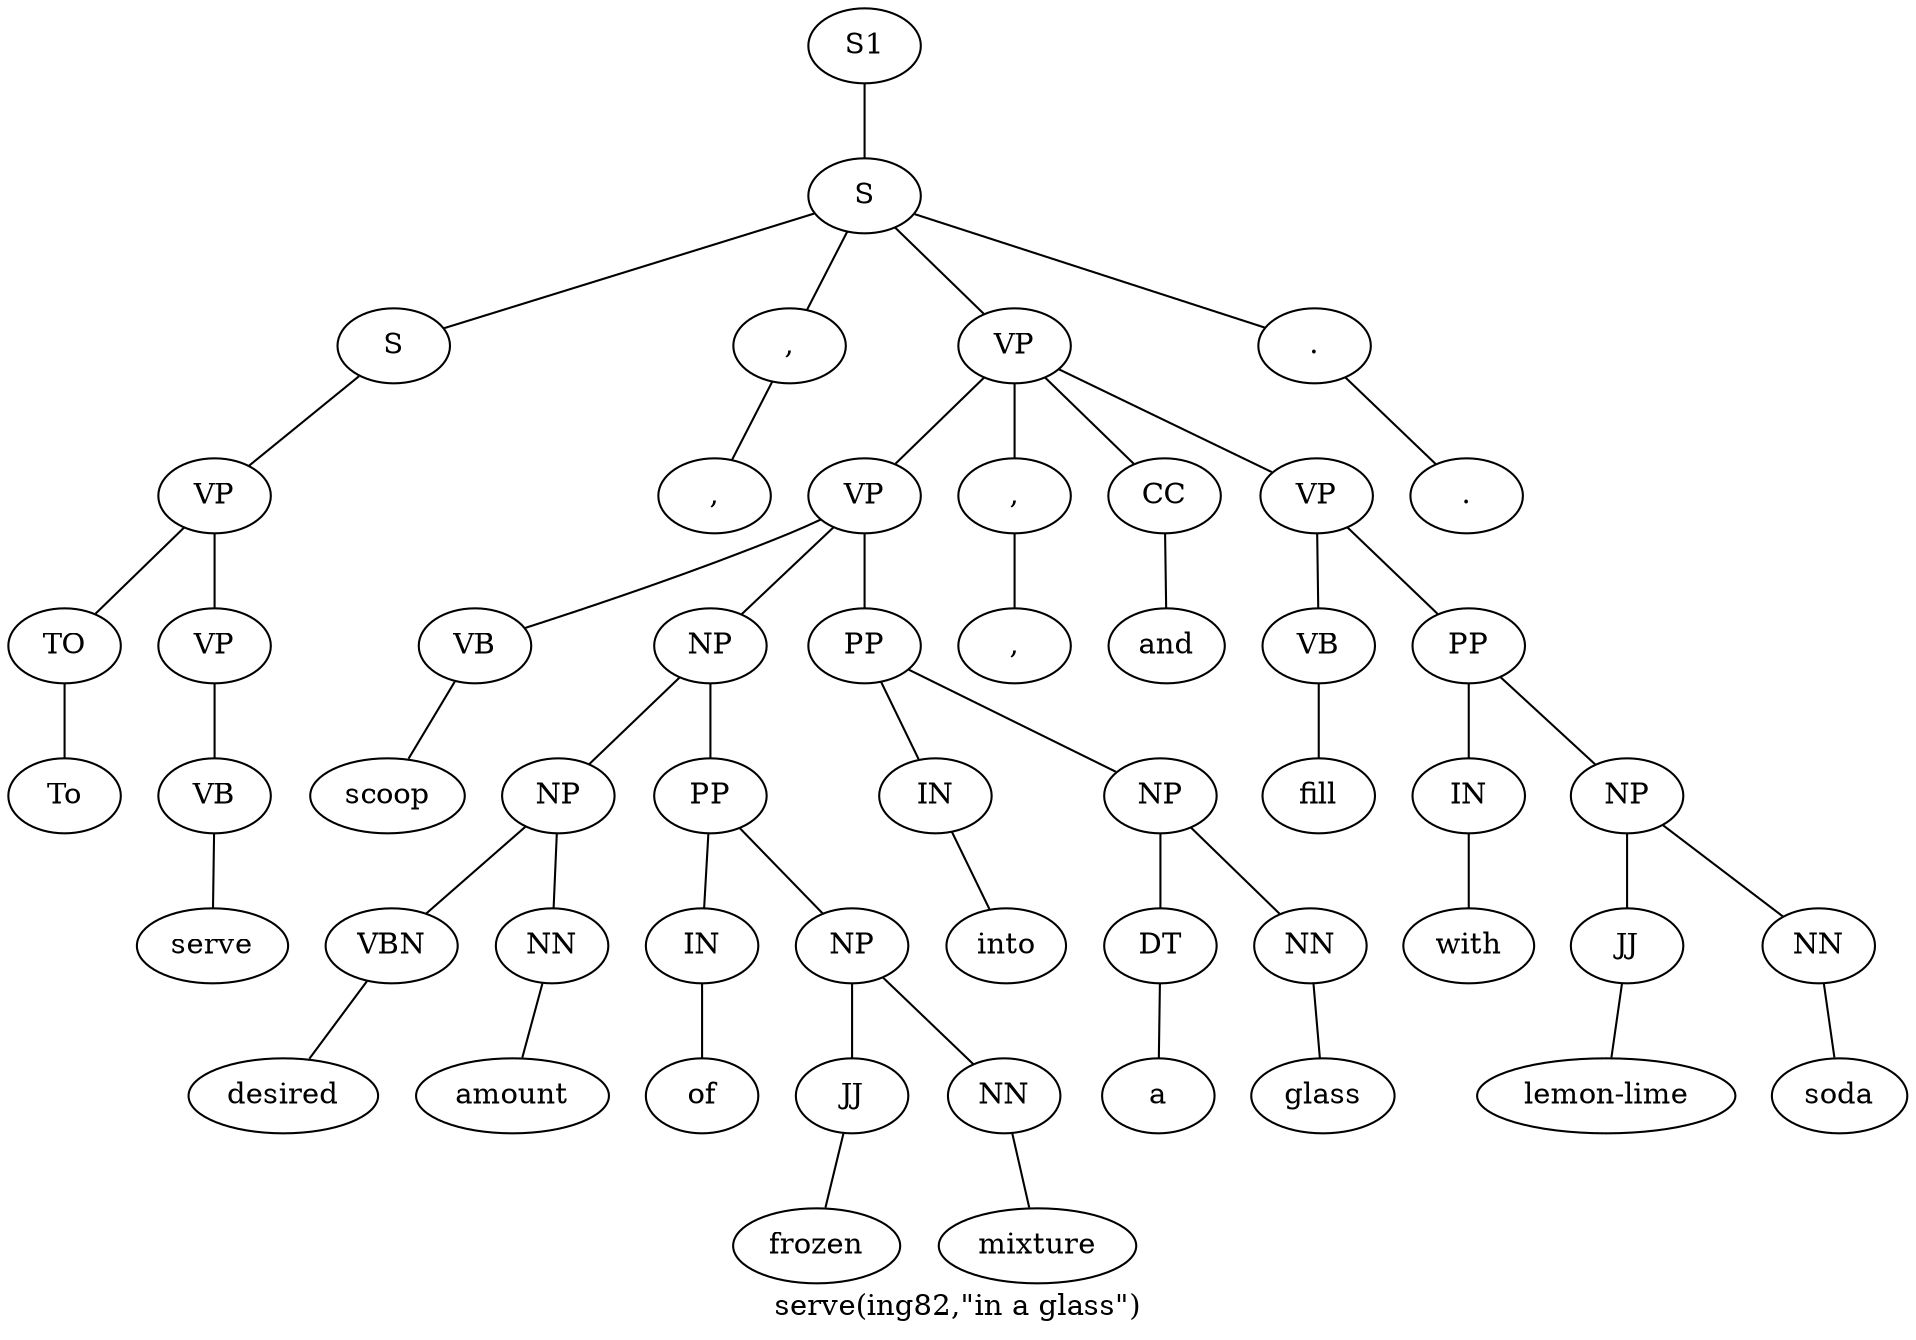 graph SyntaxGraph {
	label = "serve(ing82,\"in a glass\")";
	Node0 [label="S1"];
	Node1 [label="S"];
	Node2 [label="S"];
	Node3 [label="VP"];
	Node4 [label="TO"];
	Node5 [label="To"];
	Node6 [label="VP"];
	Node7 [label="VB"];
	Node8 [label="serve"];
	Node9 [label=","];
	Node10 [label=","];
	Node11 [label="VP"];
	Node12 [label="VP"];
	Node13 [label="VB"];
	Node14 [label="scoop"];
	Node15 [label="NP"];
	Node16 [label="NP"];
	Node17 [label="VBN"];
	Node18 [label="desired"];
	Node19 [label="NN"];
	Node20 [label="amount"];
	Node21 [label="PP"];
	Node22 [label="IN"];
	Node23 [label="of"];
	Node24 [label="NP"];
	Node25 [label="JJ"];
	Node26 [label="frozen"];
	Node27 [label="NN"];
	Node28 [label="mixture"];
	Node29 [label="PP"];
	Node30 [label="IN"];
	Node31 [label="into"];
	Node32 [label="NP"];
	Node33 [label="DT"];
	Node34 [label="a"];
	Node35 [label="NN"];
	Node36 [label="glass"];
	Node37 [label=","];
	Node38 [label=","];
	Node39 [label="CC"];
	Node40 [label="and"];
	Node41 [label="VP"];
	Node42 [label="VB"];
	Node43 [label="fill"];
	Node44 [label="PP"];
	Node45 [label="IN"];
	Node46 [label="with"];
	Node47 [label="NP"];
	Node48 [label="JJ"];
	Node49 [label="lemon-lime"];
	Node50 [label="NN"];
	Node51 [label="soda"];
	Node52 [label="."];
	Node53 [label="."];

	Node0 -- Node1;
	Node1 -- Node2;
	Node1 -- Node9;
	Node1 -- Node11;
	Node1 -- Node52;
	Node2 -- Node3;
	Node3 -- Node4;
	Node3 -- Node6;
	Node4 -- Node5;
	Node6 -- Node7;
	Node7 -- Node8;
	Node9 -- Node10;
	Node11 -- Node12;
	Node11 -- Node37;
	Node11 -- Node39;
	Node11 -- Node41;
	Node12 -- Node13;
	Node12 -- Node15;
	Node12 -- Node29;
	Node13 -- Node14;
	Node15 -- Node16;
	Node15 -- Node21;
	Node16 -- Node17;
	Node16 -- Node19;
	Node17 -- Node18;
	Node19 -- Node20;
	Node21 -- Node22;
	Node21 -- Node24;
	Node22 -- Node23;
	Node24 -- Node25;
	Node24 -- Node27;
	Node25 -- Node26;
	Node27 -- Node28;
	Node29 -- Node30;
	Node29 -- Node32;
	Node30 -- Node31;
	Node32 -- Node33;
	Node32 -- Node35;
	Node33 -- Node34;
	Node35 -- Node36;
	Node37 -- Node38;
	Node39 -- Node40;
	Node41 -- Node42;
	Node41 -- Node44;
	Node42 -- Node43;
	Node44 -- Node45;
	Node44 -- Node47;
	Node45 -- Node46;
	Node47 -- Node48;
	Node47 -- Node50;
	Node48 -- Node49;
	Node50 -- Node51;
	Node52 -- Node53;
}